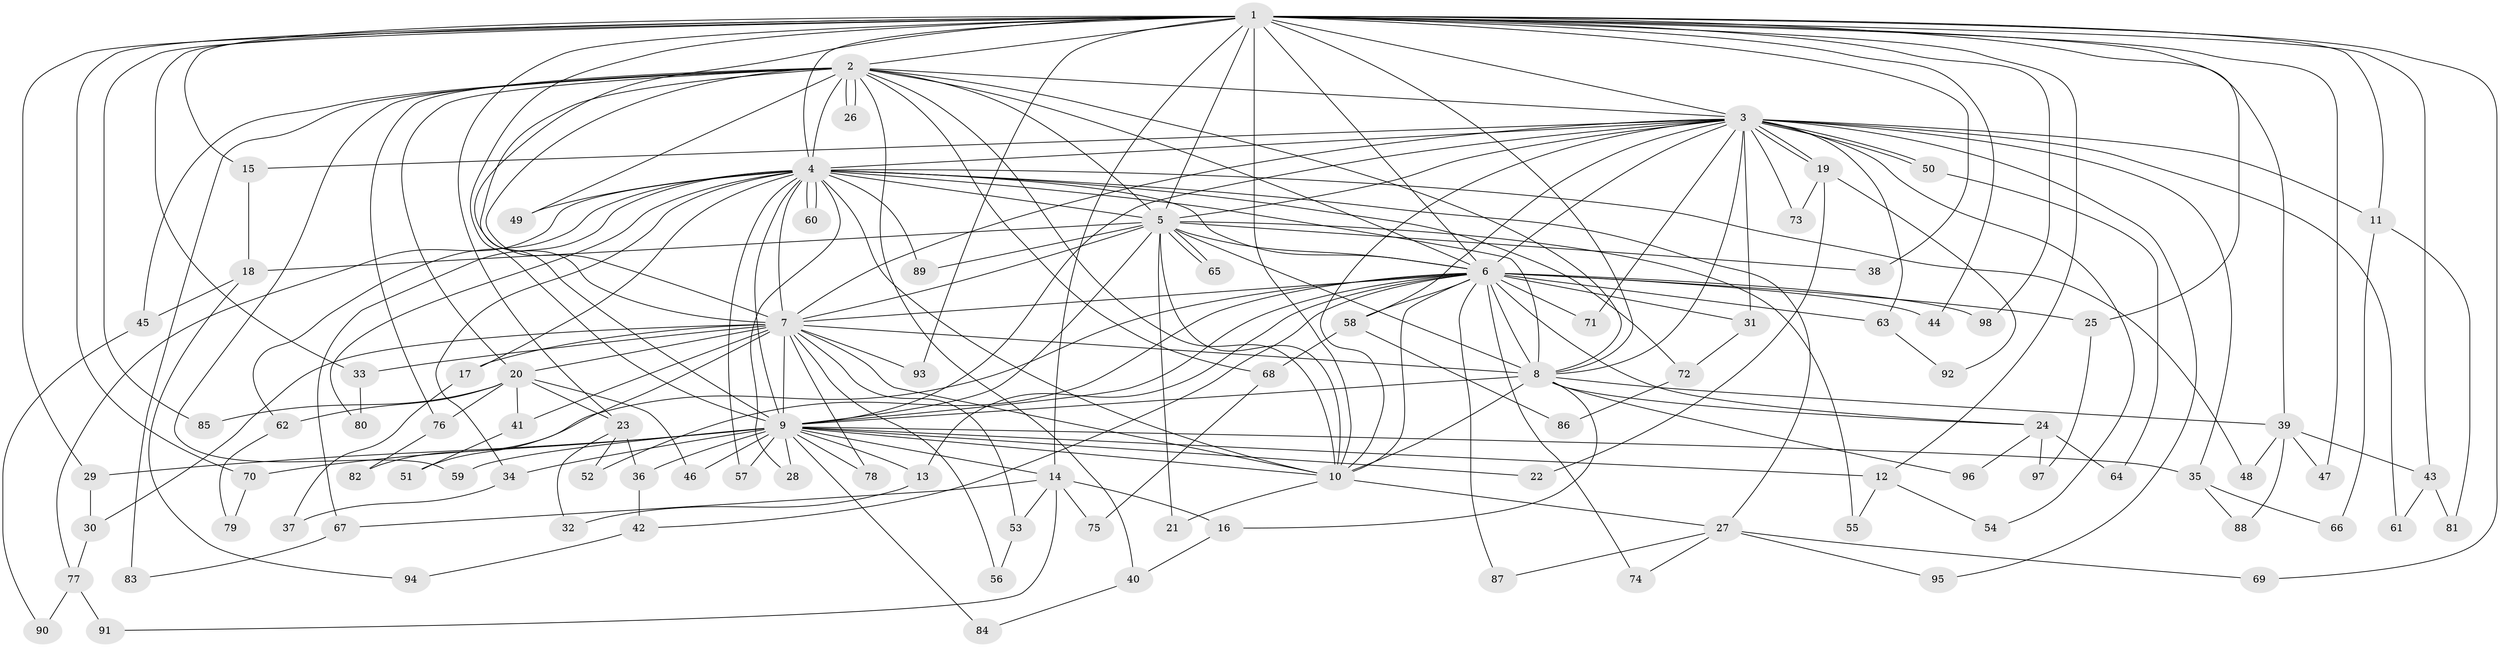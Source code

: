 // coarse degree distribution, {33: 0.02040816326530612, 16: 0.02040816326530612, 9: 0.02040816326530612, 15: 0.02040816326530612, 17: 0.02040816326530612, 5: 0.08163265306122448, 4: 0.12244897959183673, 6: 0.04081632653061224, 2: 0.4897959183673469, 1: 0.061224489795918366, 3: 0.10204081632653061}
// Generated by graph-tools (version 1.1) at 2025/49/03/04/25 22:49:24]
// undirected, 98 vertices, 221 edges
graph export_dot {
  node [color=gray90,style=filled];
  1;
  2;
  3;
  4;
  5;
  6;
  7;
  8;
  9;
  10;
  11;
  12;
  13;
  14;
  15;
  16;
  17;
  18;
  19;
  20;
  21;
  22;
  23;
  24;
  25;
  26;
  27;
  28;
  29;
  30;
  31;
  32;
  33;
  34;
  35;
  36;
  37;
  38;
  39;
  40;
  41;
  42;
  43;
  44;
  45;
  46;
  47;
  48;
  49;
  50;
  51;
  52;
  53;
  54;
  55;
  56;
  57;
  58;
  59;
  60;
  61;
  62;
  63;
  64;
  65;
  66;
  67;
  68;
  69;
  70;
  71;
  72;
  73;
  74;
  75;
  76;
  77;
  78;
  79;
  80;
  81;
  82;
  83;
  84;
  85;
  86;
  87;
  88;
  89;
  90;
  91;
  92;
  93;
  94;
  95;
  96;
  97;
  98;
  1 -- 2;
  1 -- 3;
  1 -- 4;
  1 -- 5;
  1 -- 6;
  1 -- 7;
  1 -- 8;
  1 -- 9;
  1 -- 10;
  1 -- 11;
  1 -- 12;
  1 -- 14;
  1 -- 15;
  1 -- 23;
  1 -- 25;
  1 -- 29;
  1 -- 33;
  1 -- 38;
  1 -- 39;
  1 -- 43;
  1 -- 44;
  1 -- 47;
  1 -- 69;
  1 -- 70;
  1 -- 85;
  1 -- 93;
  1 -- 98;
  2 -- 3;
  2 -- 4;
  2 -- 5;
  2 -- 6;
  2 -- 7;
  2 -- 8;
  2 -- 9;
  2 -- 10;
  2 -- 20;
  2 -- 26;
  2 -- 26;
  2 -- 40;
  2 -- 45;
  2 -- 49;
  2 -- 59;
  2 -- 68;
  2 -- 76;
  2 -- 83;
  3 -- 4;
  3 -- 5;
  3 -- 6;
  3 -- 7;
  3 -- 8;
  3 -- 9;
  3 -- 10;
  3 -- 11;
  3 -- 15;
  3 -- 19;
  3 -- 19;
  3 -- 31;
  3 -- 35;
  3 -- 50;
  3 -- 50;
  3 -- 54;
  3 -- 58;
  3 -- 61;
  3 -- 63;
  3 -- 71;
  3 -- 73;
  3 -- 95;
  4 -- 5;
  4 -- 6;
  4 -- 7;
  4 -- 8;
  4 -- 9;
  4 -- 10;
  4 -- 17;
  4 -- 27;
  4 -- 28;
  4 -- 34;
  4 -- 48;
  4 -- 49;
  4 -- 57;
  4 -- 60;
  4 -- 60;
  4 -- 62;
  4 -- 67;
  4 -- 72;
  4 -- 77;
  4 -- 80;
  4 -- 89;
  5 -- 6;
  5 -- 7;
  5 -- 8;
  5 -- 9;
  5 -- 10;
  5 -- 18;
  5 -- 21;
  5 -- 38;
  5 -- 55;
  5 -- 65;
  5 -- 65;
  5 -- 89;
  6 -- 7;
  6 -- 8;
  6 -- 9;
  6 -- 10;
  6 -- 13;
  6 -- 24;
  6 -- 25;
  6 -- 31;
  6 -- 42;
  6 -- 44;
  6 -- 52;
  6 -- 58;
  6 -- 63;
  6 -- 71;
  6 -- 74;
  6 -- 82;
  6 -- 87;
  6 -- 98;
  7 -- 8;
  7 -- 9;
  7 -- 10;
  7 -- 17;
  7 -- 20;
  7 -- 30;
  7 -- 33;
  7 -- 41;
  7 -- 51;
  7 -- 53;
  7 -- 56;
  7 -- 78;
  7 -- 93;
  8 -- 9;
  8 -- 10;
  8 -- 16;
  8 -- 24;
  8 -- 39;
  8 -- 96;
  9 -- 10;
  9 -- 12;
  9 -- 13;
  9 -- 14;
  9 -- 22;
  9 -- 28;
  9 -- 29;
  9 -- 34;
  9 -- 35;
  9 -- 36;
  9 -- 46;
  9 -- 57;
  9 -- 59;
  9 -- 70;
  9 -- 78;
  9 -- 84;
  10 -- 21;
  10 -- 27;
  11 -- 66;
  11 -- 81;
  12 -- 54;
  12 -- 55;
  13 -- 32;
  14 -- 16;
  14 -- 53;
  14 -- 67;
  14 -- 75;
  14 -- 91;
  15 -- 18;
  16 -- 40;
  17 -- 37;
  18 -- 45;
  18 -- 94;
  19 -- 22;
  19 -- 73;
  19 -- 92;
  20 -- 23;
  20 -- 41;
  20 -- 46;
  20 -- 62;
  20 -- 76;
  20 -- 85;
  23 -- 32;
  23 -- 36;
  23 -- 52;
  24 -- 64;
  24 -- 96;
  24 -- 97;
  25 -- 97;
  27 -- 69;
  27 -- 74;
  27 -- 87;
  27 -- 95;
  29 -- 30;
  30 -- 77;
  31 -- 72;
  33 -- 80;
  34 -- 37;
  35 -- 66;
  35 -- 88;
  36 -- 42;
  39 -- 43;
  39 -- 47;
  39 -- 48;
  39 -- 88;
  40 -- 84;
  41 -- 51;
  42 -- 94;
  43 -- 61;
  43 -- 81;
  45 -- 90;
  50 -- 64;
  53 -- 56;
  58 -- 68;
  58 -- 86;
  62 -- 79;
  63 -- 92;
  67 -- 83;
  68 -- 75;
  70 -- 79;
  72 -- 86;
  76 -- 82;
  77 -- 90;
  77 -- 91;
}
